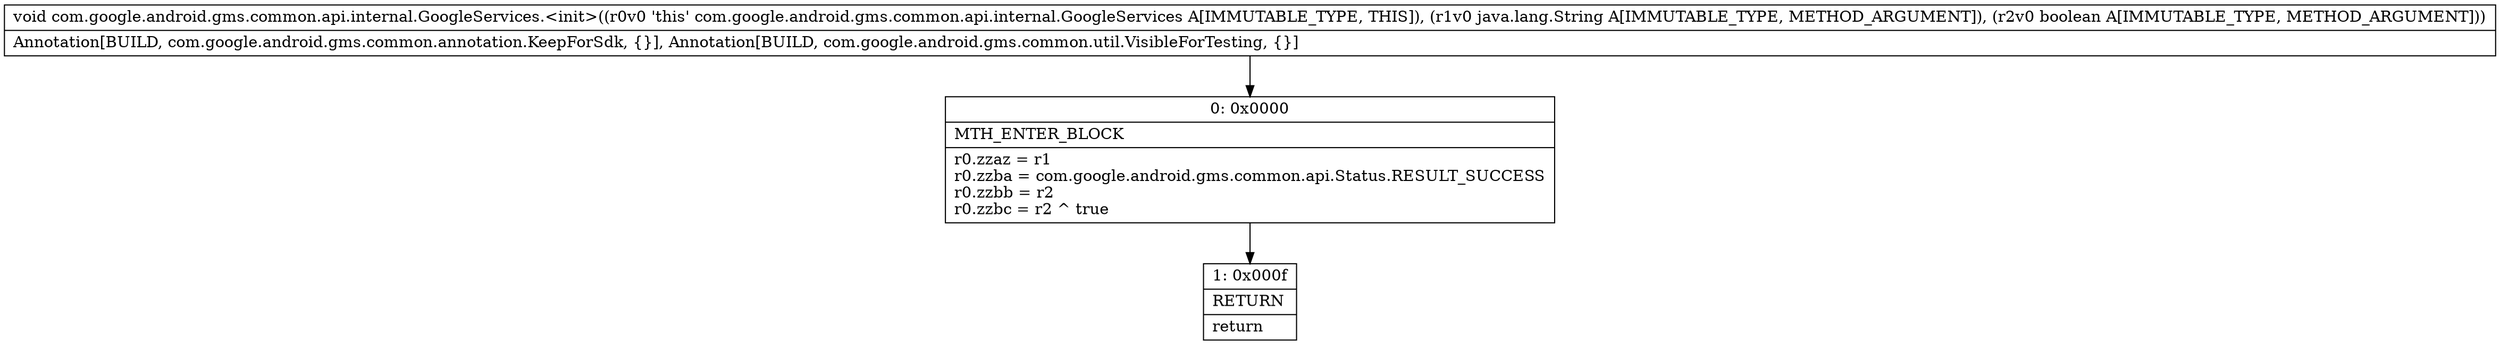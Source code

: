 digraph "CFG forcom.google.android.gms.common.api.internal.GoogleServices.\<init\>(Ljava\/lang\/String;Z)V" {
Node_0 [shape=record,label="{0\:\ 0x0000|MTH_ENTER_BLOCK\l|r0.zzaz = r1\lr0.zzba = com.google.android.gms.common.api.Status.RESULT_SUCCESS\lr0.zzbb = r2\lr0.zzbc = r2 ^ true\l}"];
Node_1 [shape=record,label="{1\:\ 0x000f|RETURN\l|return\l}"];
MethodNode[shape=record,label="{void com.google.android.gms.common.api.internal.GoogleServices.\<init\>((r0v0 'this' com.google.android.gms.common.api.internal.GoogleServices A[IMMUTABLE_TYPE, THIS]), (r1v0 java.lang.String A[IMMUTABLE_TYPE, METHOD_ARGUMENT]), (r2v0 boolean A[IMMUTABLE_TYPE, METHOD_ARGUMENT]))  | Annotation[BUILD, com.google.android.gms.common.annotation.KeepForSdk, \{\}], Annotation[BUILD, com.google.android.gms.common.util.VisibleForTesting, \{\}]\l}"];
MethodNode -> Node_0;
Node_0 -> Node_1;
}

